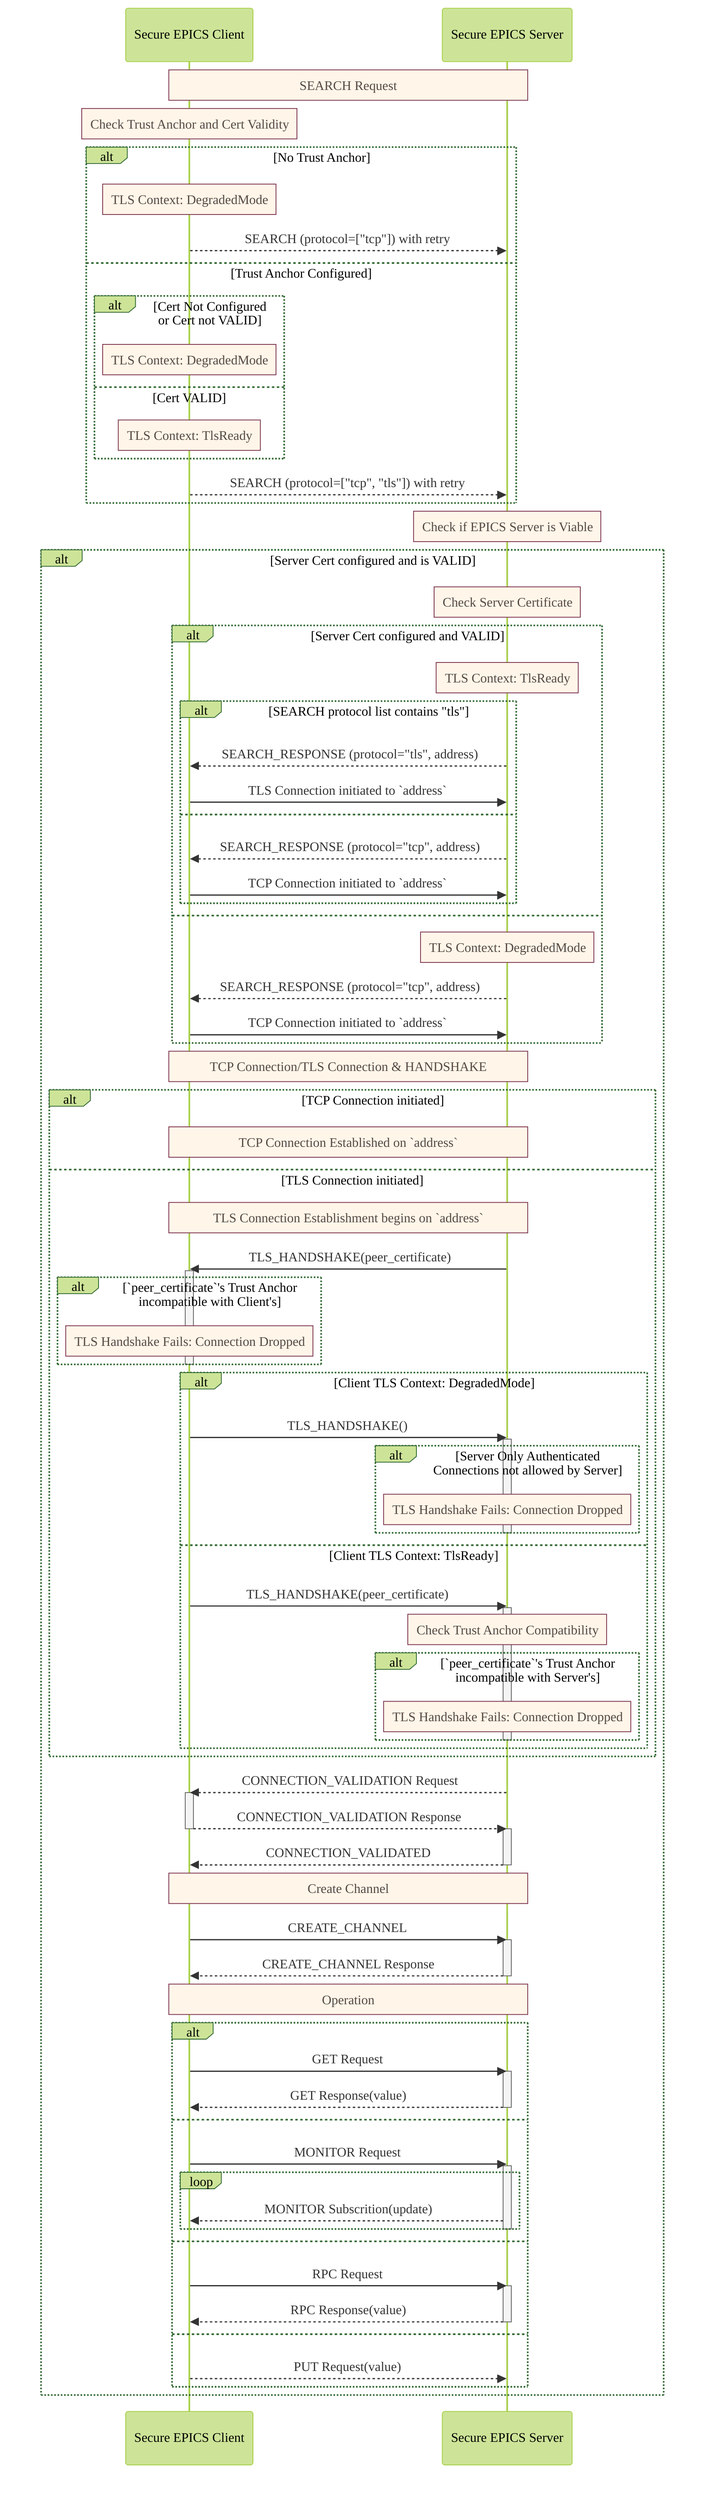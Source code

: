 %%{init: {
    'theme': 'forest',
    'themeVariables': {
        'noteBkgColor': '#fff6e9',
        'noteBorderColor': '#7c334f',
        'noteTextColor': '#544943',
        'fontFamily': 'Georgia Serif',
        'fontSize': '12px',
        'messageFontSize': '12px',
        'noteFontSize': '12px',
        'actorFontSize': '14px',
        'width': 1200,
        'boxMargin': 20,
        'messageMargin': 40
    }
}}%%
sequenceDiagram
    participant Agent as Secure EPICS Client
    participant Peer as Secure EPICS Server

    Note over Agent,Peer: SEARCH Request
    %% Trust Validation Phase
    Note over Agent: Check Trust Anchor and Cert Validity
    alt No Trust Anchor
        Note over Agent: TLS Context: DegradedMode
        Agent-->>Peer: SEARCH (protocol=["tcp"]) with retry
    else Trust Anchor Configured
        alt Cert Not Configured or Cert not VALID
            Note over Agent: TLS Context: DegradedMode
        else Cert VALID
            Note over Agent: TLS Context: TlsReady
        end
        Agent-->>Peer: SEARCH (protocol=["tcp", "tls"]) with retry
    end

    % Check Server Phase
    Note over Peer: Check if EPICS Server is Viable
    alt Server Cert configured and is VALID
        Note over Peer: Check Server Certificate
        alt Server Cert configured and VALID
            Note over Peer: TLS Context: TlsReady
            alt SEARCH protocol list contains "tls"
                Peer-->>Agent: SEARCH_RESPONSE (protocol="tls", address)
                Agent->>Peer: TLS Connection initiated to `address`
            else
                Peer-->>Agent: SEARCH_RESPONSE (protocol="tcp", address)
                Agent->>Peer: TCP Connection initiated to `address`
            end
        else
            Note over Peer: TLS Context: DegradedMode
            Peer-->>Agent: SEARCH_RESPONSE (protocol="tcp", address)
            Agent->>Peer: TCP Connection initiated to `address`
        end

        % Connection and Handshake Phase
        Note over Agent,Peer: TCP Connection/TLS Connection & HANDSHAKE
        alt TCP Connection initiated
            Note over Agent, Peer: TCP Connection Established on `address`
        else TLS Connection initiated
            Note over Agent,Peer: TLS Connection Establishment begins on `address`
            Peer->>Agent: TLS_HANDSHAKE(peer_certificate)
            activate Agent
            alt `peer_certificate`'s Trust Anchor incompatible with Client's
                Note over Agent: TLS Handshake Fails: Connection Dropped
            end
            deactivate Agent

            alt Client TLS Context: DegradedMode
                Agent->>Peer: TLS_HANDSHAKE()
                activate Peer
                alt Server Only Authenticated Connections not allowed by Server
                    Note over Peer: TLS Handshake Fails: Connection Dropped
                end
                deactivate Peer
            else Client TLS Context: TlsReady
                Agent->>Peer: TLS_HANDSHAKE(peer_certificate)
                activate Peer
                Note over Peer: Check Trust Anchor Compatibility
                alt `peer_certificate`'s Trust Anchor incompatible with Server's
                    Note over Peer: TLS Handshake Fails: Connection Dropped
                end
                deactivate Peer
            end
        end

        %% Connection Validation Phase
        Peer-->>Agent: CONNECTION_VALIDATION Request
        activate Agent
        Agent-->>Peer: CONNECTION_VALIDATION Response
        deactivate Agent
        activate Peer
        Peer-->>Agent: CONNECTION_VALIDATED
        deactivate Peer

        Note over Agent,Peer: Create Channel
        %% Channel Creation
        Agent->>Peer: CREATE_CHANNEL
        activate Peer
        Peer-->>Agent: CREATE_CHANNEL Response
        deactivate Peer

        Note over Agent,Peer: Operation
        %% Operations
        alt
            Agent->>Peer: GET Request
            activate Peer
            Peer-->>Agent: GET Response(value)
            deactivate Peer
        else
            Agent->>Peer: MONITOR Request
            activate Peer
            loop
                Peer-->>Agent: MONITOR Subscrition(update)
            end
            deactivate Peer
        else
            Agent->>Peer: RPC Request
            activate Peer
            Peer-->>Agent: RPC Response(value)
            deactivate Peer
        else
            Agent-->>Peer: PUT Request(value)
        end
    end